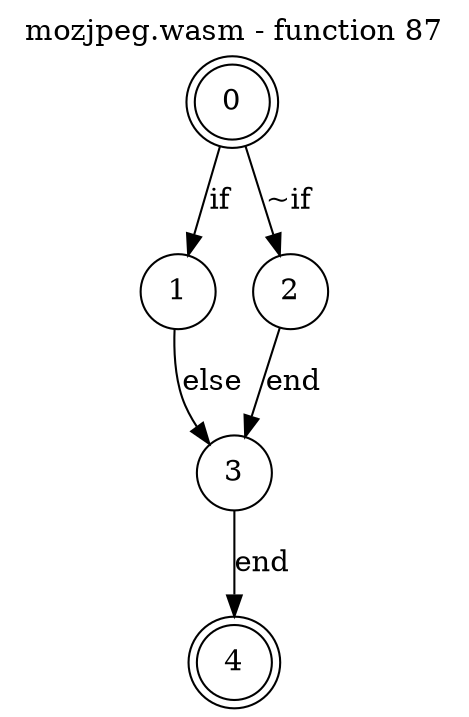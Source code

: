 digraph finite_state_machine {
    label = "mozjpeg.wasm - function 87"
    labelloc =  t
    labelfontsize = 16
    labelfontcolor = black
    labelfontname = "Helvetica"
    node [shape = doublecircle]; 0 4;
    node [shape = circle];
    0 -> 1[label = "if"];
    0 -> 2[label = "~if"];
    1 -> 3[label = "else"];
    2 -> 3[label = "end"];
    3 -> 4[label = "end"];
}
